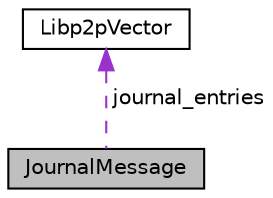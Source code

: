 digraph "JournalMessage"
{
  edge [fontname="Helvetica",fontsize="10",labelfontname="Helvetica",labelfontsize="10"];
  node [fontname="Helvetica",fontsize="10",shape=record];
  Node1 [label="JournalMessage",height=0.2,width=0.4,color="black", fillcolor="grey75", style="filled", fontcolor="black"];
  Node2 -> Node1 [dir="back",color="darkorchid3",fontsize="10",style="dashed",label=" journal_entries" ,fontname="Helvetica"];
  Node2 [label="Libp2pVector",height=0.2,width=0.4,color="black", fillcolor="white", style="filled",URL="$struct_libp2p_vector.html"];
}
